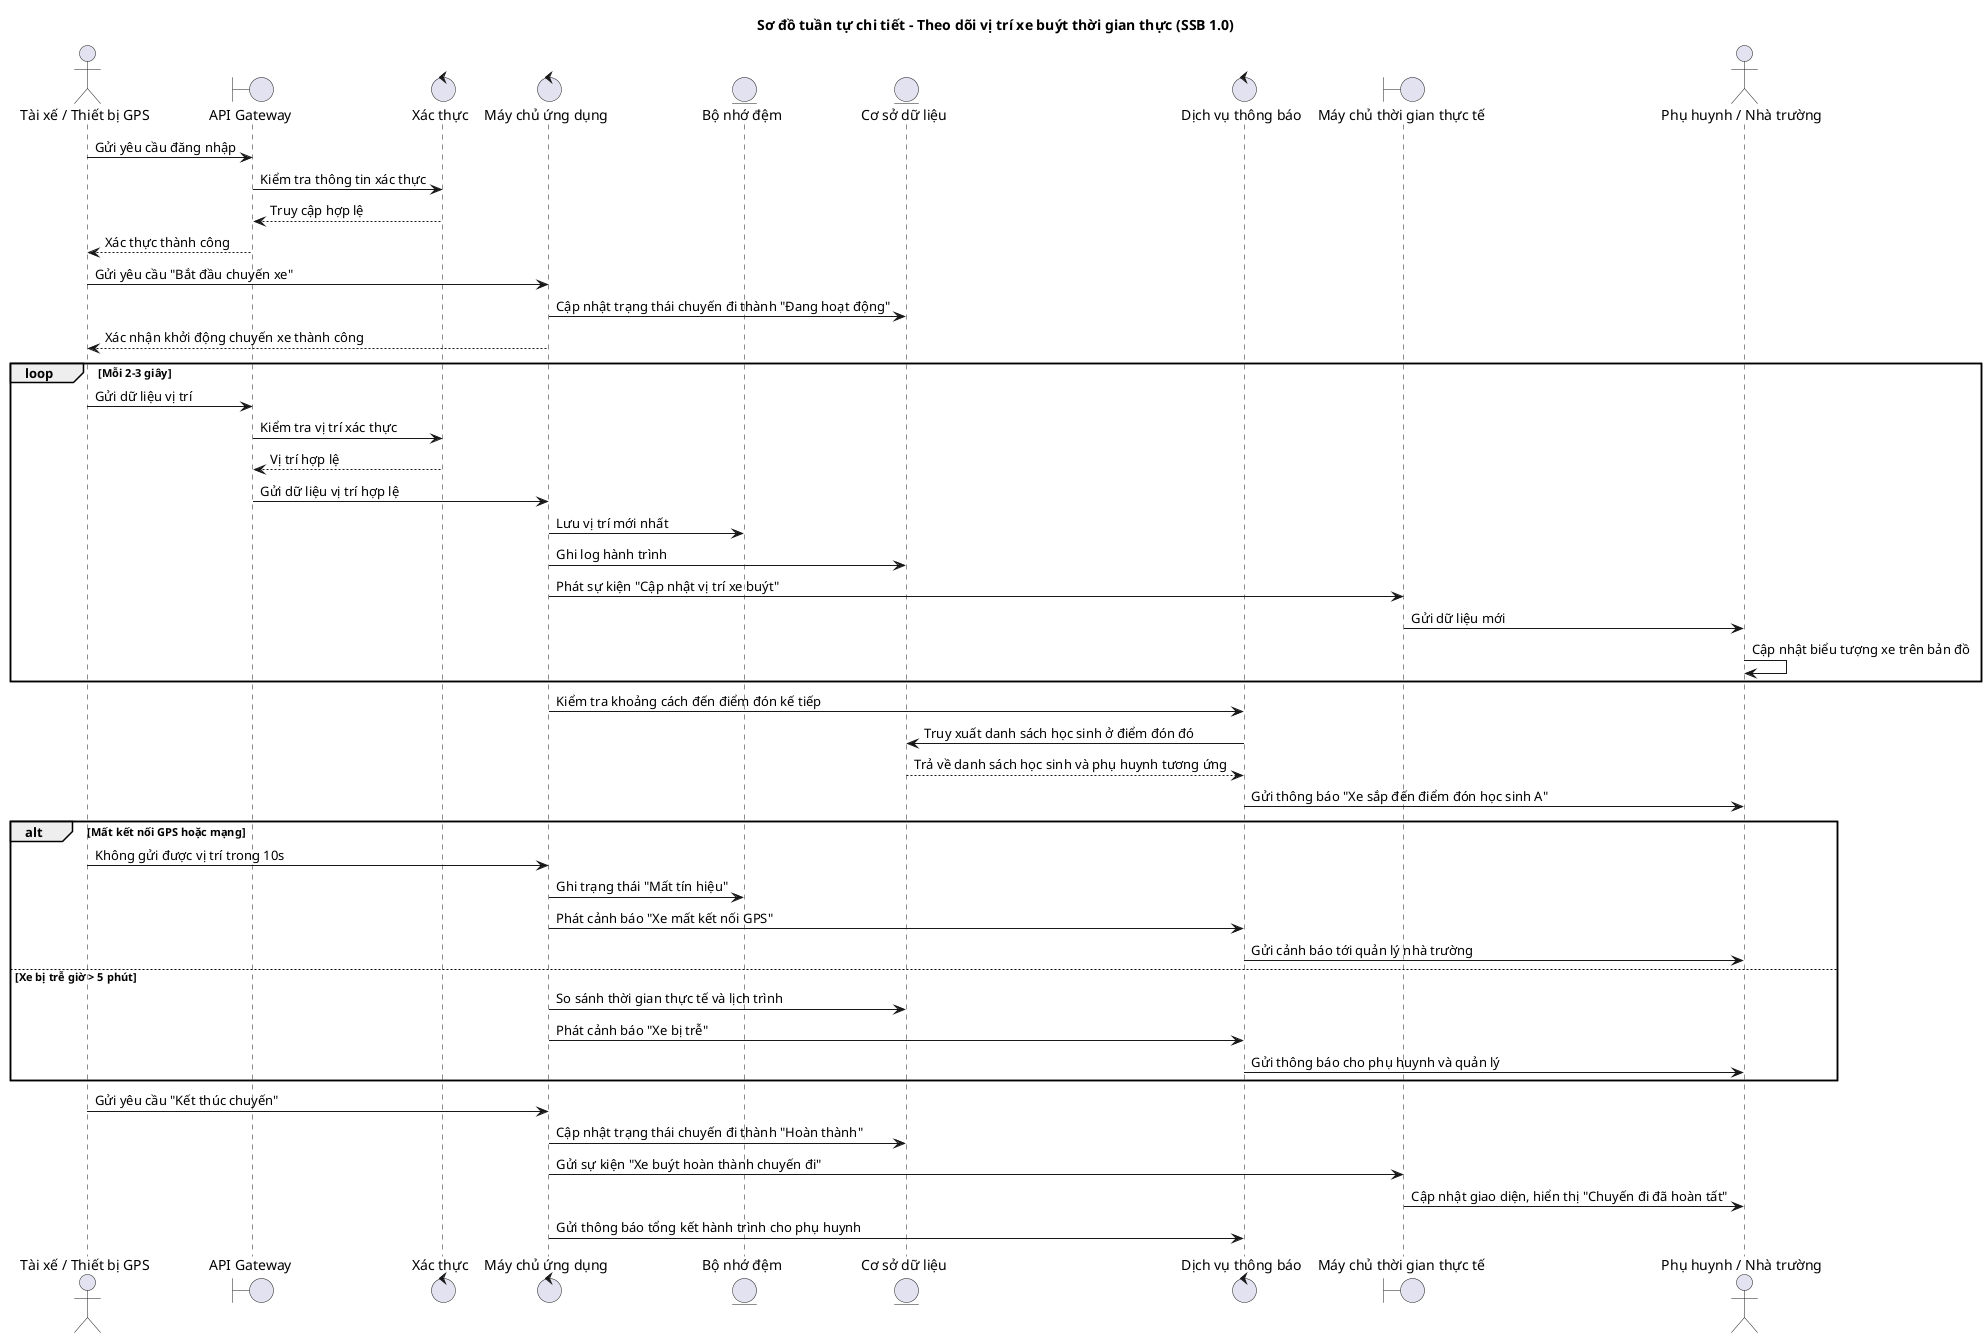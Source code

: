 @startuml
title Sơ đồ tuần tự chi tiết - Theo dõi vị trí xe buýt thời gian thực (SSB 1.0)

actor "Tài xế / Thiết bị GPS" as TX
boundary "API Gateway" as GATEWAY
control "Xác thực" as AUTH
control "Máy chủ ứng dụng" as APP
entity "Bộ nhớ đệm" as MEM
entity "Cơ sở dữ liệu" as CSDl
control "Dịch vụ thông báo" as NOTI
boundary "Máy chủ thời gian thực tế" as SV
actor "Phụ huynh / Nhà trường" as USER

TX -> GATEWAY: Gửi yêu cầu đăng nhập
GATEWAY -> AUTH: Kiểm tra thông tin xác thực
AUTH --> GATEWAY: Truy cập hợp lệ
GATEWAY --> TX: Xác thực thành công

TX -> APP: Gửi yêu cầu "Bắt đầu chuyến xe"
APP -> CSDl: Cập nhật trạng thái chuyến đi thành "Đang hoạt động"
APP --> TX: Xác nhận khởi động chuyến xe thành công

loop Mỗi 2-3 giây
    TX -> GATEWAY: Gửi dữ liệu vị trí
    GATEWAY -> AUTH: Kiểm tra vị trí xác thực
    AUTH --> GATEWAY: Vị trí hợp lệ
    GATEWAY -> APP: Gửi dữ liệu vị trí hợp lệ
    APP -> MEM: Lưu vị trí mới nhất
    APP -> CSDl: Ghi log hành trình
    APP -> SV: Phát sự kiện "Cập nhật vị trí xe buýt"
    SV -> USER: Gửi dữ liệu mới
    USER -> USER: Cập nhật biểu tượng xe trên bản đồ
end

APP -> NOTI: Kiểm tra khoảng cách đến điểm đón kế tiếp
NOTI -> CSDl: Truy xuất danh sách học sinh ở điểm đón đó
CSDl --> NOTI: Trả về danh sách học sinh và phụ huynh tương ứng
NOTI -> USER: Gửi thông báo "Xe sắp đến điểm đón học sinh A"

alt Mất kết nối GPS hoặc mạng
    TX -> APP: Không gửi được vị trí trong 10s
    APP -> MEM: Ghi trạng thái "Mất tín hiệu"
    APP -> NOTI: Phát cảnh báo "Xe mất kết nối GPS"
    NOTI -> USER: Gửi cảnh báo tới quản lý nhà trường
else Xe bị trễ giờ > 5 phút
    APP -> CSDl: So sánh thời gian thực tế và lịch trình
    APP -> NOTI: Phát cảnh báo "Xe bị trễ"
    NOTI -> USER: Gửi thông báo cho phụ huynh và quản lý
end

TX -> APP: Gửi yêu cầu "Kết thúc chuyến"
APP -> CSDl: Cập nhật trạng thái chuyến đi thành "Hoàn thành"
APP -> SV: Gửi sự kiện "Xe buýt hoàn thành chuyến đi"
SV -> USER: Cập nhật giao diện, hiển thị "Chuyến đi đã hoàn tất"
APP -> NOTI: Gửi thông báo tổng kết hành trình cho phụ huynh

@enduml
